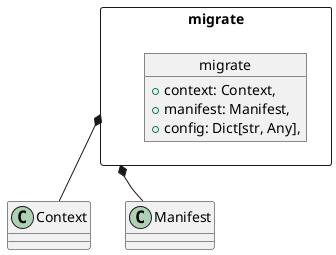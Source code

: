 @startuml
package migrate <<Rectangle>> {

    object migrate {
        +context: Context,
        +manifest: Manifest,
        +config: Dict[str, Any],

    }
}

migrate *-- Context
migrate *-- Manifest
@enduml

